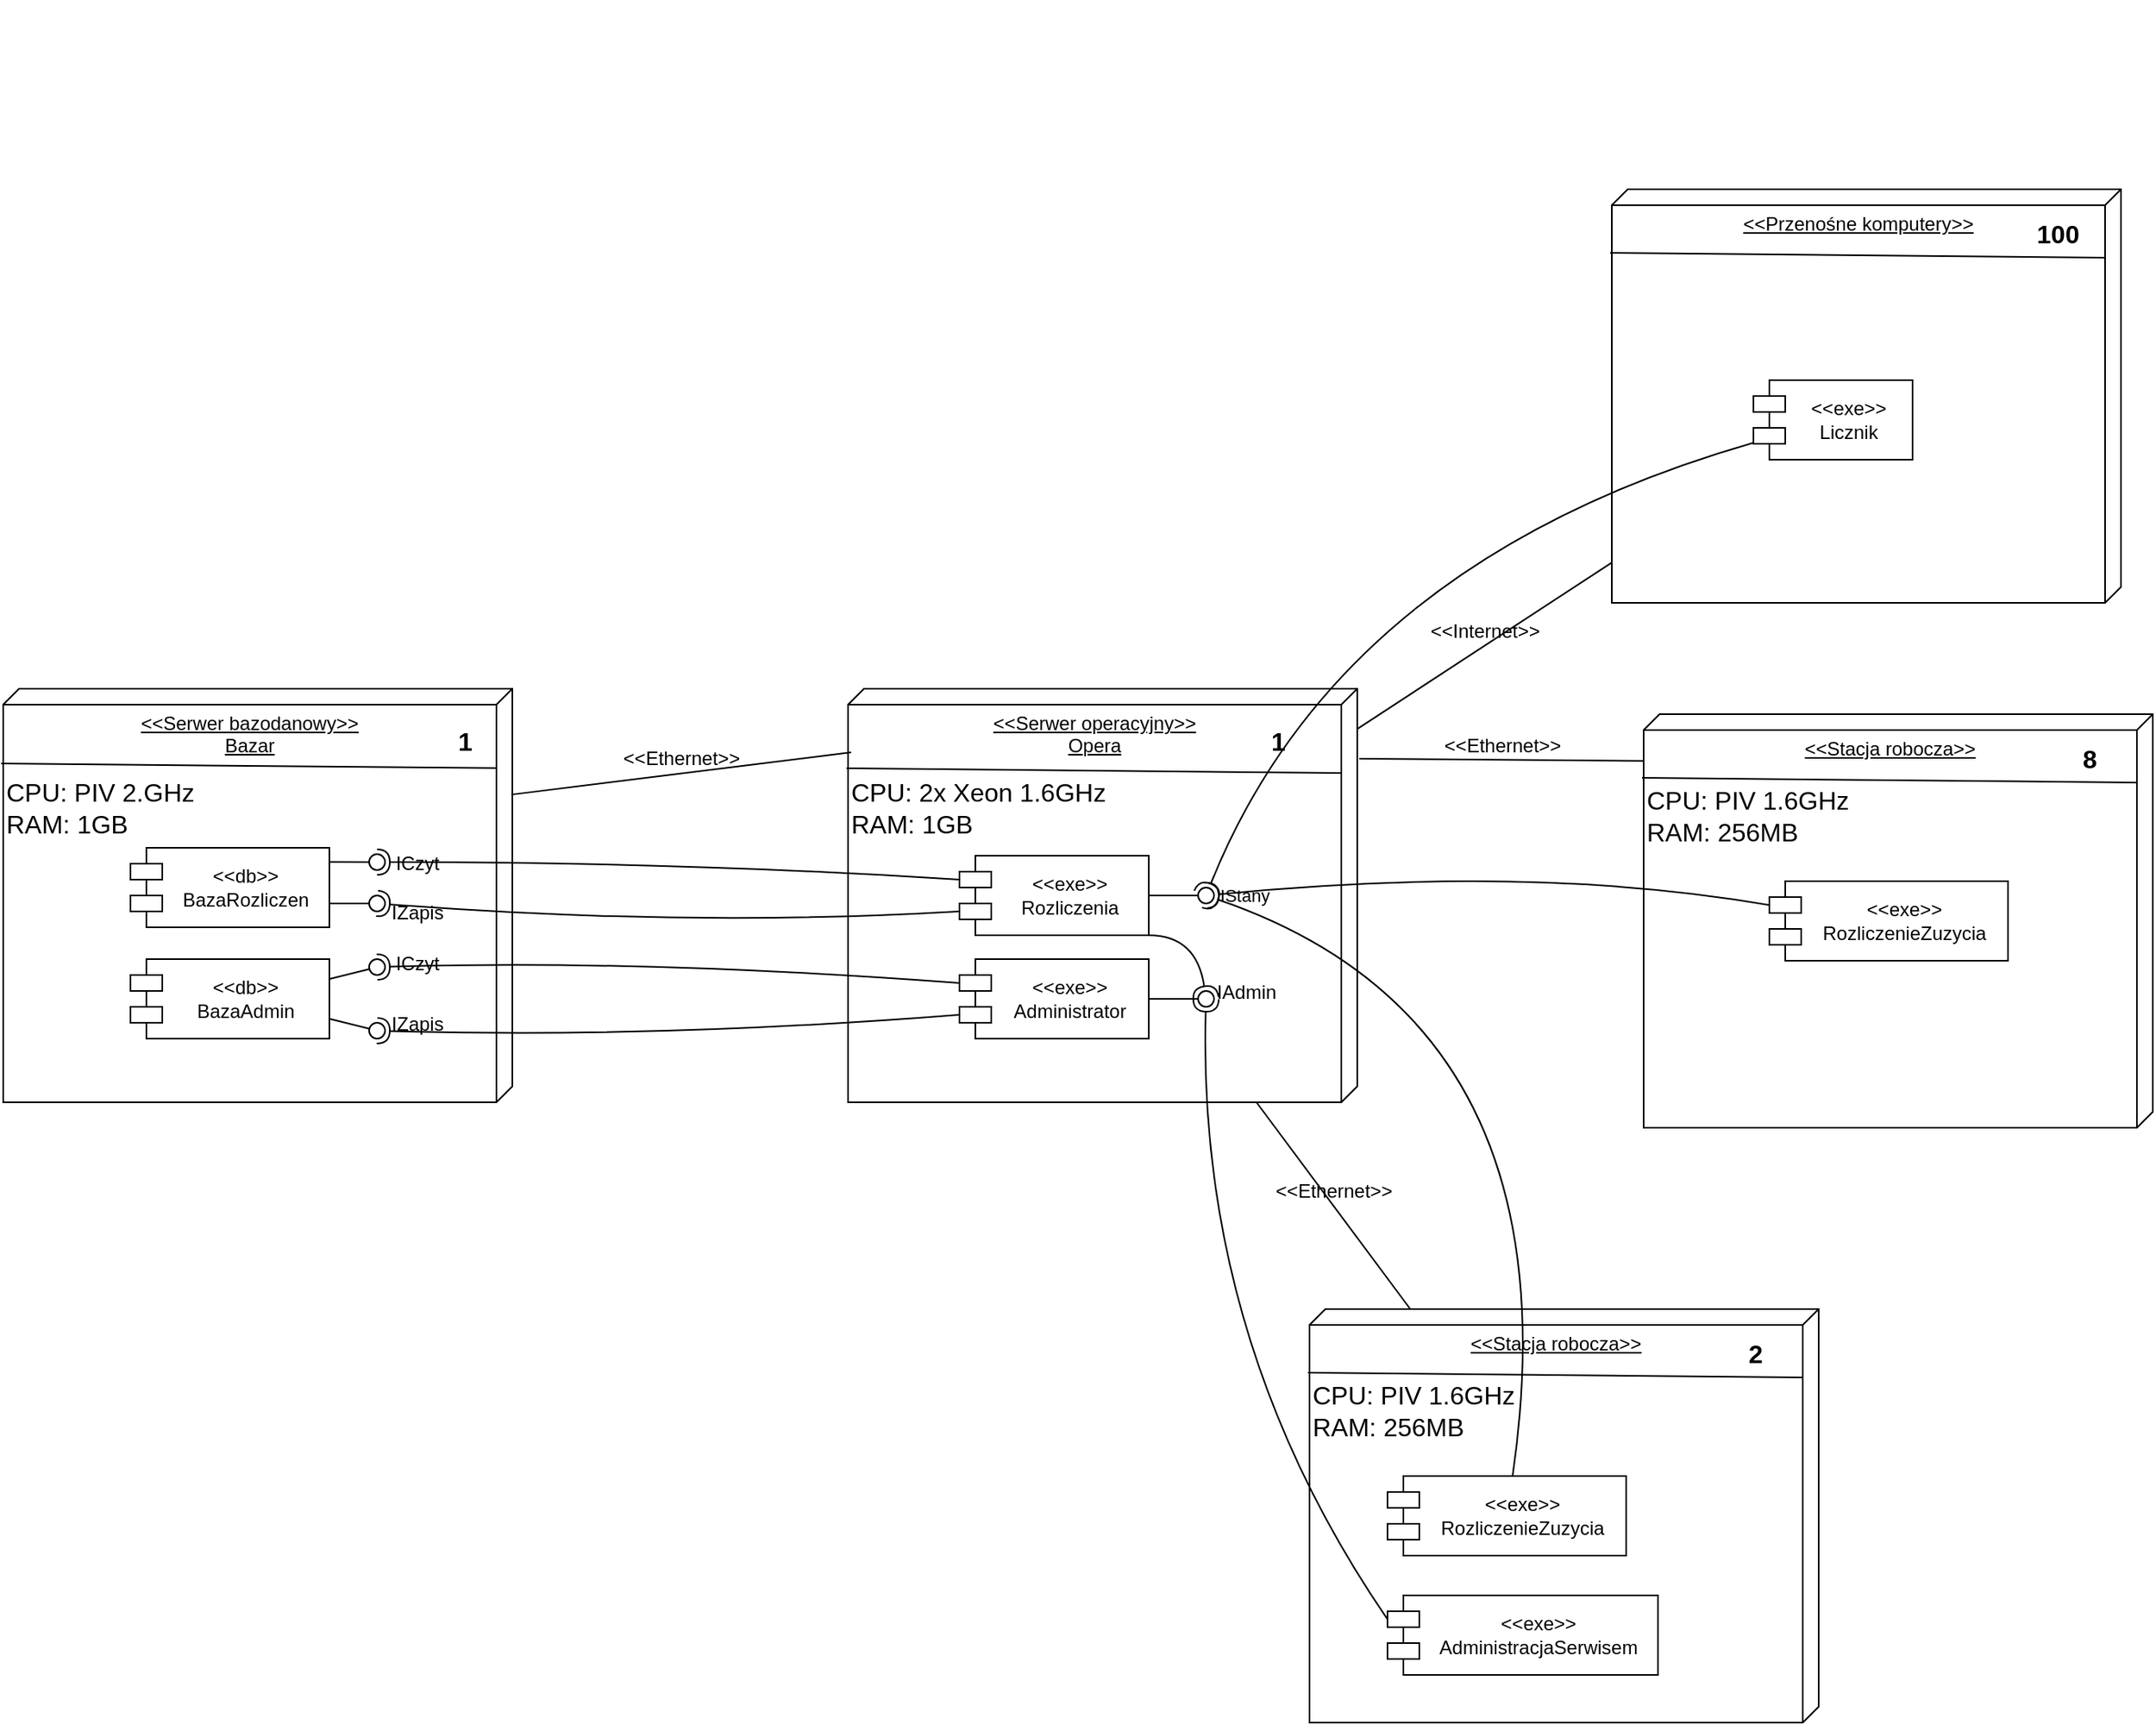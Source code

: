 <mxfile version="24.2.8" type="github">
  <diagram name="Strona-1" id="SIlepOrROydeyQzBnZ1K">
    <mxGraphModel dx="3704" dy="1383" grid="1" gridSize="10" guides="1" tooltips="1" connect="1" arrows="1" fold="1" page="1" pageScale="1" pageWidth="1169" pageHeight="827" math="0" shadow="0">
      <root>
        <mxCell id="0" />
        <mxCell id="1" parent="0" />
        <mxCell id="Q0T3ycxygkGRaUMYLysI-21" value="" style="group;verticalAlign=middle;" parent="1" vertex="1" connectable="0">
          <mxGeometry x="-130" y="623" width="321" height="330" as="geometry" />
        </mxCell>
        <mxCell id="Z8a6H-OdUbg7-ciri4mV-35" value="" style="group" vertex="1" connectable="0" parent="Q0T3ycxygkGRaUMYLysI-21">
          <mxGeometry x="10" y="20" width="321" height="260" as="geometry" />
        </mxCell>
        <mxCell id="Q0T3ycxygkGRaUMYLysI-2" value="&amp;lt;&amp;lt;Serwer operacyjny&amp;gt;&amp;gt;&lt;div&gt;Opera&lt;/div&gt;" style="verticalAlign=top;align=center;spacingTop=8;spacingLeft=2;spacingRight=12;shape=cube;size=10;direction=south;fontStyle=4;html=1;whiteSpace=wrap;" parent="Z8a6H-OdUbg7-ciri4mV-35" vertex="1">
          <mxGeometry x="1" width="320" height="260" as="geometry" />
        </mxCell>
        <mxCell id="Q0T3ycxygkGRaUMYLysI-11" value="CPU: 2x Xeon 1.6GHz&lt;div&gt;RAM: 1GB&lt;/div&gt;" style="text;strokeColor=none;align=left;fillColor=none;html=1;verticalAlign=middle;whiteSpace=wrap;rounded=0;fontSize=16;" parent="Z8a6H-OdUbg7-ciri4mV-35" vertex="1">
          <mxGeometry x="1" y="60" width="310" height="30" as="geometry" />
        </mxCell>
        <mxCell id="Q0T3ycxygkGRaUMYLysI-19" value="" style="endArrow=none;html=1;rounded=0;fontSize=12;startSize=8;endSize=8;curved=1;exitX=0.181;exitY=1.004;exitDx=0;exitDy=0;exitPerimeter=0;entryX=0.192;entryY=0.031;entryDx=0;entryDy=0;entryPerimeter=0;" parent="Z8a6H-OdUbg7-ciri4mV-35" edge="1">
          <mxGeometry width="50" height="50" relative="1" as="geometry">
            <mxPoint y="50" as="sourcePoint" />
            <mxPoint x="311" y="53" as="targetPoint" />
          </mxGeometry>
        </mxCell>
        <mxCell id="Q0T3ycxygkGRaUMYLysI-77" value="&amp;lt;&amp;lt;exe&amp;gt;&amp;gt;&lt;div&gt;Administrator&lt;/div&gt;" style="shape=module;align=left;spacingLeft=20;align=center;verticalAlign=middle;whiteSpace=wrap;html=1;fontFamily=Helvetica;fontSize=12;fontColor=default;labelBackgroundColor=none;" parent="Z8a6H-OdUbg7-ciri4mV-35" vertex="1">
          <mxGeometry x="71" y="170" width="119" height="50" as="geometry" />
        </mxCell>
        <mxCell id="Q0T3ycxygkGRaUMYLysI-80" value="" style="ellipse;whiteSpace=wrap;html=1;align=center;aspect=fixed;fillColor=none;strokeColor=none;resizable=0;perimeter=centerPerimeter;rotatable=0;allowArrows=0;points=[];outlineConnect=1;fontFamily=Helvetica;fontSize=12;fontColor=default;labelBackgroundColor=none;" parent="Z8a6H-OdUbg7-ciri4mV-35" vertex="1">
          <mxGeometry x="221" y="125" width="10" height="10" as="geometry" />
        </mxCell>
        <mxCell id="Q0T3ycxygkGRaUMYLysI-79" value="IAdmin" style="rounded=0;orthogonalLoop=1;jettySize=auto;html=1;endArrow=oval;endFill=0;sketch=0;sourcePerimeterSpacing=0;targetPerimeterSpacing=0;endSize=10;strokeColor=default;align=center;verticalAlign=bottom;fontFamily=Helvetica;fontSize=12;fontColor=default;labelBackgroundColor=none;edgeStyle=none;curved=1;exitX=1;exitY=0.5;exitDx=0;exitDy=0;entryX=0.52;entryY=-0.071;entryDx=0;entryDy=0;entryPerimeter=0;" parent="Z8a6H-OdUbg7-ciri4mV-35" source="Q0T3ycxygkGRaUMYLysI-77" target="Z8a6H-OdUbg7-ciri4mV-40" edge="1">
          <mxGeometry x="1" y="-25" relative="1" as="geometry">
            <mxPoint x="221" y="125" as="sourcePoint" />
            <mxPoint x="25" y="-20" as="offset" />
          </mxGeometry>
        </mxCell>
        <mxCell id="Z8a6H-OdUbg7-ciri4mV-37" value="&amp;lt;&amp;lt;exe&amp;gt;&amp;gt;&lt;div&gt;Rozliczenia&lt;/div&gt;" style="shape=module;align=left;spacingLeft=20;align=center;verticalAlign=middle;whiteSpace=wrap;html=1;fontFamily=Helvetica;fontSize=12;fontColor=default;labelBackgroundColor=none;" vertex="1" parent="Z8a6H-OdUbg7-ciri4mV-35">
          <mxGeometry x="71" y="105" width="119" height="50" as="geometry" />
        </mxCell>
        <mxCell id="Z8a6H-OdUbg7-ciri4mV-40" value="" style="ellipse;whiteSpace=wrap;html=1;align=center;aspect=fixed;fillColor=none;strokeColor=none;resizable=0;perimeter=centerPerimeter;rotatable=0;allowArrows=0;points=[];outlineConnect=1;" vertex="1" parent="Z8a6H-OdUbg7-ciri4mV-35">
          <mxGeometry x="221" y="190" width="10" height="10" as="geometry" />
        </mxCell>
        <mxCell id="Z8a6H-OdUbg7-ciri4mV-41" value="" style="rounded=0;orthogonalLoop=1;jettySize=auto;html=1;endArrow=halfCircle;endFill=0;endSize=6;strokeWidth=1;sketch=0;fontSize=12;curved=1;entryX=0.735;entryY=0.783;entryDx=0;entryDy=0;entryPerimeter=0;exitX=1;exitY=1;exitDx=0;exitDy=0;" edge="1" target="Z8a6H-OdUbg7-ciri4mV-40" parent="Z8a6H-OdUbg7-ciri4mV-35" source="Z8a6H-OdUbg7-ciri4mV-37">
          <mxGeometry relative="1" as="geometry">
            <mxPoint x="246" y="160" as="sourcePoint" />
            <Array as="points">
              <mxPoint x="220" y="155" />
            </Array>
          </mxGeometry>
        </mxCell>
        <mxCell id="Z8a6H-OdUbg7-ciri4mV-42" value="" style="ellipse;whiteSpace=wrap;html=1;align=center;aspect=fixed;fillColor=none;strokeColor=none;resizable=0;perimeter=centerPerimeter;rotatable=0;allowArrows=0;points=[];outlineConnect=1;" vertex="1" parent="Z8a6H-OdUbg7-ciri4mV-35">
          <mxGeometry x="221" y="155" width="10" height="10" as="geometry" />
        </mxCell>
        <mxCell id="Z8a6H-OdUbg7-ciri4mV-52" value="IStany" style="rounded=0;orthogonalLoop=1;jettySize=auto;html=1;endArrow=oval;endFill=0;sketch=0;sourcePerimeterSpacing=0;targetPerimeterSpacing=0;endSize=10;exitX=1;exitY=0.5;exitDx=0;exitDy=0;" edge="1" target="Z8a6H-OdUbg7-ciri4mV-53" parent="Z8a6H-OdUbg7-ciri4mV-35" source="Z8a6H-OdUbg7-ciri4mV-37">
          <mxGeometry x="1" y="24" relative="1" as="geometry">
            <mxPoint x="206" y="130" as="sourcePoint" />
            <mxPoint x="24" y="24" as="offset" />
          </mxGeometry>
        </mxCell>
        <mxCell id="Z8a6H-OdUbg7-ciri4mV-53" value="" style="ellipse;whiteSpace=wrap;html=1;align=center;aspect=fixed;fillColor=none;strokeColor=none;resizable=0;perimeter=centerPerimeter;rotatable=0;allowArrows=0;points=[];outlineConnect=1;" vertex="1" parent="Z8a6H-OdUbg7-ciri4mV-35">
          <mxGeometry x="221" y="125" width="10" height="10" as="geometry" />
        </mxCell>
        <mxCell id="Q0T3ycxygkGRaUMYLysI-37" value="&lt;font style=&quot;font-size: 16px;&quot;&gt;1&lt;/font&gt;" style="text;align=center;fontStyle=1;verticalAlign=middle;spacingLeft=3;spacingRight=3;strokeColor=none;rotatable=0;points=[[0,0.5],[1,0.5]];portConstraint=eastwest;html=1;fontFamily=Helvetica;fontSize=12;fontColor=default;labelBackgroundColor=none;" parent="Z8a6H-OdUbg7-ciri4mV-35" vertex="1">
          <mxGeometry x="231" y="20" width="80" height="26" as="geometry" />
        </mxCell>
        <mxCell id="Q0T3ycxygkGRaUMYLysI-20" value="" style="group" parent="1" vertex="1" connectable="0">
          <mxGeometry x="-650" y="643" width="330" height="260" as="geometry" />
        </mxCell>
        <mxCell id="Q0T3ycxygkGRaUMYLysI-12" value="&amp;lt;&amp;lt;Serwer bazodanowy&amp;gt;&amp;gt;&lt;div&gt;Bazar&lt;/div&gt;" style="verticalAlign=top;align=center;spacingTop=8;spacingLeft=2;spacingRight=12;shape=cube;size=10;direction=south;fontStyle=4;html=1;whiteSpace=wrap;" parent="Q0T3ycxygkGRaUMYLysI-20" vertex="1">
          <mxGeometry width="320" height="260" as="geometry" />
        </mxCell>
        <mxCell id="Q0T3ycxygkGRaUMYLysI-14" value="CPU: PIV 2.GHz&lt;div&gt;RAM: 1GB&lt;/div&gt;" style="text;strokeColor=none;align=left;fillColor=none;html=1;verticalAlign=middle;whiteSpace=wrap;rounded=0;fontSize=16;" parent="Q0T3ycxygkGRaUMYLysI-20" vertex="1">
          <mxGeometry y="60" width="310" height="30" as="geometry" />
        </mxCell>
        <mxCell id="Q0T3ycxygkGRaUMYLysI-18" value="" style="endArrow=none;html=1;rounded=0;fontSize=12;startSize=8;endSize=8;curved=1;exitX=0.181;exitY=1.004;exitDx=0;exitDy=0;exitPerimeter=0;entryX=0.192;entryY=0.031;entryDx=0;entryDy=0;entryPerimeter=0;" parent="Q0T3ycxygkGRaUMYLysI-20" source="Q0T3ycxygkGRaUMYLysI-12" target="Q0T3ycxygkGRaUMYLysI-12" edge="1">
          <mxGeometry width="50" height="50" relative="1" as="geometry">
            <mxPoint x="10" as="sourcePoint" />
            <mxPoint x="60" y="-50" as="targetPoint" />
          </mxGeometry>
        </mxCell>
        <mxCell id="Q0T3ycxygkGRaUMYLysI-38" value="&lt;font style=&quot;font-size: 16px;&quot;&gt;1&lt;/font&gt;" style="text;align=center;fontStyle=1;verticalAlign=middle;spacingLeft=3;spacingRight=3;strokeColor=none;rotatable=0;points=[[0,0.5],[1,0.5]];portConstraint=eastwest;html=1;fontFamily=Helvetica;fontSize=12;fontColor=default;labelBackgroundColor=none;" parent="Q0T3ycxygkGRaUMYLysI-20" vertex="1">
          <mxGeometry x="250" y="20" width="80" height="26" as="geometry" />
        </mxCell>
        <mxCell id="Q0T3ycxygkGRaUMYLysI-47" value="&amp;lt;&amp;lt;db&amp;gt;&amp;gt;&lt;div&gt;BazaRozliczen&lt;/div&gt;" style="shape=module;align=left;spacingLeft=20;align=center;verticalAlign=middle;whiteSpace=wrap;html=1;fontFamily=Helvetica;fontSize=12;fontColor=default;labelBackgroundColor=none;" parent="Q0T3ycxygkGRaUMYLysI-20" vertex="1">
          <mxGeometry x="80" y="100" width="125" height="50" as="geometry" />
        </mxCell>
        <mxCell id="Q0T3ycxygkGRaUMYLysI-54" value="&amp;lt;&amp;lt;db&amp;gt;&amp;gt;&lt;div&gt;BazaAdmin&lt;/div&gt;" style="shape=module;align=left;spacingLeft=20;align=center;verticalAlign=middle;whiteSpace=wrap;html=1;fontFamily=Helvetica;fontSize=12;fontColor=default;labelBackgroundColor=none;" parent="Q0T3ycxygkGRaUMYLysI-20" vertex="1">
          <mxGeometry x="80" y="170" width="125" height="50" as="geometry" />
        </mxCell>
        <mxCell id="Q0T3ycxygkGRaUMYLysI-57" value="" style="ellipse;whiteSpace=wrap;html=1;align=center;aspect=fixed;fillColor=none;strokeColor=none;resizable=0;perimeter=centerPerimeter;rotatable=0;allowArrows=0;points=[];outlineConnect=1;fontFamily=Helvetica;fontSize=12;fontColor=default;labelBackgroundColor=none;" parent="Q0T3ycxygkGRaUMYLysI-20" vertex="1">
          <mxGeometry x="235" y="103" width="10" height="10" as="geometry" />
        </mxCell>
        <mxCell id="Q0T3ycxygkGRaUMYLysI-60" value="" style="ellipse;whiteSpace=wrap;html=1;align=center;aspect=fixed;fillColor=none;strokeColor=none;resizable=0;perimeter=centerPerimeter;rotatable=0;allowArrows=0;points=[];outlineConnect=1;fontFamily=Helvetica;fontSize=12;fontColor=default;labelBackgroundColor=none;" parent="Q0T3ycxygkGRaUMYLysI-20" vertex="1">
          <mxGeometry x="245" y="140" width="10" height="10" as="geometry" />
        </mxCell>
        <mxCell id="Q0T3ycxygkGRaUMYLysI-62" value="ICzyt" style="rounded=0;orthogonalLoop=1;jettySize=auto;html=1;endArrow=oval;endFill=0;sketch=0;sourcePerimeterSpacing=0;targetPerimeterSpacing=0;endSize=10;strokeColor=default;align=center;verticalAlign=bottom;fontFamily=Helvetica;fontSize=12;fontColor=default;labelBackgroundColor=none;edgeStyle=none;curved=1;exitX=1;exitY=0.25;exitDx=0;exitDy=0;" parent="Q0T3ycxygkGRaUMYLysI-20" source="Q0T3ycxygkGRaUMYLysI-54" target="Q0T3ycxygkGRaUMYLysI-63" edge="1">
          <mxGeometry x="1" y="-26" relative="1" as="geometry">
            <mxPoint x="215" y="185" as="sourcePoint" />
            <mxPoint x="19" y="-18" as="offset" />
          </mxGeometry>
        </mxCell>
        <mxCell id="Q0T3ycxygkGRaUMYLysI-63" value="" style="ellipse;whiteSpace=wrap;html=1;align=center;aspect=fixed;fillColor=none;strokeColor=none;resizable=0;perimeter=centerPerimeter;rotatable=0;allowArrows=0;points=[];outlineConnect=1;fontFamily=Helvetica;fontSize=12;fontColor=default;labelBackgroundColor=none;" parent="Q0T3ycxygkGRaUMYLysI-20" vertex="1">
          <mxGeometry x="230" y="170" width="10" height="10" as="geometry" />
        </mxCell>
        <mxCell id="Q0T3ycxygkGRaUMYLysI-65" value="IZapis" style="rounded=0;orthogonalLoop=1;jettySize=auto;html=1;endArrow=oval;endFill=0;sketch=0;sourcePerimeterSpacing=0;targetPerimeterSpacing=0;endSize=10;strokeColor=default;align=center;verticalAlign=bottom;fontFamily=Helvetica;fontSize=12;fontColor=default;labelBackgroundColor=none;edgeStyle=none;curved=1;exitX=1;exitY=0.75;exitDx=0;exitDy=0;" parent="Q0T3ycxygkGRaUMYLysI-20" source="Q0T3ycxygkGRaUMYLysI-54" target="Q0T3ycxygkGRaUMYLysI-66" edge="1">
          <mxGeometry x="1" y="25" relative="1" as="geometry">
            <mxPoint x="215" y="205" as="sourcePoint" />
            <mxPoint x="19" y="29" as="offset" />
          </mxGeometry>
        </mxCell>
        <mxCell id="Q0T3ycxygkGRaUMYLysI-66" value="" style="ellipse;whiteSpace=wrap;html=1;align=center;aspect=fixed;fillColor=none;strokeColor=none;resizable=0;perimeter=centerPerimeter;rotatable=0;allowArrows=0;points=[];outlineConnect=1;fontFamily=Helvetica;fontSize=12;fontColor=default;labelBackgroundColor=none;" parent="Q0T3ycxygkGRaUMYLysI-20" vertex="1">
          <mxGeometry x="230" y="210" width="10" height="10" as="geometry" />
        </mxCell>
        <mxCell id="Q0T3ycxygkGRaUMYLysI-69" value="" style="ellipse;whiteSpace=wrap;html=1;align=center;aspect=fixed;fillColor=none;strokeColor=none;resizable=0;perimeter=centerPerimeter;rotatable=0;allowArrows=0;points=[];outlineConnect=1;fontFamily=Helvetica;fontSize=12;fontColor=default;labelBackgroundColor=none;" parent="Q0T3ycxygkGRaUMYLysI-20" vertex="1">
          <mxGeometry x="235" y="103" width="10" height="10" as="geometry" />
        </mxCell>
        <mxCell id="Q0T3ycxygkGRaUMYLysI-70" value="" style="rounded=0;orthogonalLoop=1;jettySize=auto;html=1;endArrow=halfCircle;endFill=0;endSize=6;strokeWidth=1;sketch=0;strokeColor=default;align=center;verticalAlign=bottom;fontFamily=Helvetica;fontSize=12;fontColor=default;labelBackgroundColor=none;edgeStyle=none;curved=1;exitX=0;exitY=0;exitDx=0;exitDy=35;exitPerimeter=0;" parent="Q0T3ycxygkGRaUMYLysI-20" source="Z8a6H-OdUbg7-ciri4mV-37" edge="1">
          <mxGeometry relative="1" as="geometry">
            <mxPoint x="245" y="135" as="sourcePoint" />
            <mxPoint x="235" y="135" as="targetPoint" />
            <Array as="points">
              <mxPoint x="430" y="150" />
            </Array>
          </mxGeometry>
        </mxCell>
        <mxCell id="Q0T3ycxygkGRaUMYLysI-71" value="IZapis" style="rounded=0;orthogonalLoop=1;jettySize=auto;html=1;endArrow=oval;endFill=0;sketch=0;sourcePerimeterSpacing=0;targetPerimeterSpacing=0;endSize=10;strokeColor=default;align=center;verticalAlign=bottom;fontFamily=Helvetica;fontSize=12;fontColor=default;labelBackgroundColor=none;edgeStyle=none;curved=1;" parent="Q0T3ycxygkGRaUMYLysI-20" edge="1">
          <mxGeometry x="1" y="-29" relative="1" as="geometry">
            <mxPoint x="205" y="135" as="sourcePoint" />
            <mxPoint x="235" y="135" as="targetPoint" />
            <mxPoint x="25" y="-14" as="offset" />
          </mxGeometry>
        </mxCell>
        <mxCell id="Q0T3ycxygkGRaUMYLysI-75" value="ICzyt" style="rounded=0;orthogonalLoop=1;jettySize=auto;html=1;endArrow=oval;endFill=0;sketch=0;sourcePerimeterSpacing=0;targetPerimeterSpacing=0;endSize=10;strokeColor=default;align=center;verticalAlign=middle;fontFamily=Helvetica;fontSize=12;fontColor=default;labelBackgroundColor=none;edgeStyle=none;curved=1;exitX=0.999;exitY=0.178;exitDx=0;exitDy=0;exitPerimeter=0;" parent="Q0T3ycxygkGRaUMYLysI-20" source="Q0T3ycxygkGRaUMYLysI-47" edge="1">
          <mxGeometry x="1" y="-25" relative="1" as="geometry">
            <mxPoint x="210" y="109" as="sourcePoint" />
            <mxPoint x="235" y="109" as="targetPoint" />
            <mxPoint x="25" y="-24" as="offset" />
          </mxGeometry>
        </mxCell>
        <mxCell id="Q0T3ycxygkGRaUMYLysI-74" value="" style="rounded=0;orthogonalLoop=1;jettySize=auto;html=1;endArrow=halfCircle;endFill=0;endSize=6;strokeWidth=1;sketch=0;strokeColor=default;align=center;verticalAlign=bottom;fontFamily=Helvetica;fontSize=12;fontColor=default;labelBackgroundColor=none;edgeStyle=none;curved=1;exitX=0;exitY=0;exitDx=0;exitDy=15;exitPerimeter=0;" parent="Q0T3ycxygkGRaUMYLysI-20" edge="1" source="Z8a6H-OdUbg7-ciri4mV-37">
          <mxGeometry relative="1" as="geometry">
            <mxPoint x="255" y="109" as="sourcePoint" />
            <mxPoint x="235" y="109" as="targetPoint" />
            <Array as="points">
              <mxPoint x="430" y="109" />
            </Array>
          </mxGeometry>
        </mxCell>
        <mxCell id="Q0T3ycxygkGRaUMYLysI-22" value="&amp;lt;&amp;lt;Ethernet&amp;gt;&amp;gt;" style="edgeStyle=none;curved=1;rounded=0;orthogonalLoop=1;jettySize=auto;html=1;fontSize=12;startSize=8;endSize=8;endArrow=none;endFill=0;labelBackgroundColor=none;verticalAlign=bottom;entryX=0.154;entryY=0.994;entryDx=0;entryDy=0;entryPerimeter=0;exitX=0.256;exitY=0.002;exitDx=0;exitDy=0;exitPerimeter=0;" parent="1" source="Q0T3ycxygkGRaUMYLysI-12" target="Q0T3ycxygkGRaUMYLysI-2" edge="1">
          <mxGeometry relative="1" as="geometry" />
        </mxCell>
        <mxCell id="Q0T3ycxygkGRaUMYLysI-25" value="" style="group" parent="1" vertex="1" connectable="0">
          <mxGeometry x="380" y="659" width="321" height="330" as="geometry" />
        </mxCell>
        <mxCell id="Q0T3ycxygkGRaUMYLysI-33" value="" style="group" parent="Q0T3ycxygkGRaUMYLysI-25" vertex="1" connectable="0">
          <mxGeometry width="321" height="260" as="geometry" />
        </mxCell>
        <mxCell id="Q0T3ycxygkGRaUMYLysI-26" value="&amp;lt;&amp;lt;Stacja robocza&amp;gt;&amp;gt;" style="verticalAlign=top;align=center;spacingTop=8;spacingLeft=2;spacingRight=12;shape=cube;size=10;direction=south;fontStyle=4;html=1;whiteSpace=wrap;" parent="Q0T3ycxygkGRaUMYLysI-33" vertex="1">
          <mxGeometry x="1" width="320" height="260" as="geometry" />
        </mxCell>
        <mxCell id="Q0T3ycxygkGRaUMYLysI-27" value="CPU: PIV 1.6GHz&lt;div&gt;RAM: 256MB&lt;/div&gt;" style="text;strokeColor=none;align=left;fillColor=none;html=1;verticalAlign=middle;whiteSpace=wrap;rounded=0;fontSize=16;" parent="Q0T3ycxygkGRaUMYLysI-33" vertex="1">
          <mxGeometry x="1" y="49" width="310" height="30" as="geometry" />
        </mxCell>
        <mxCell id="Q0T3ycxygkGRaUMYLysI-28" value="" style="endArrow=none;html=1;rounded=0;fontSize=12;startSize=8;endSize=8;curved=1;exitX=0.181;exitY=1.004;exitDx=0;exitDy=0;exitPerimeter=0;entryX=0.192;entryY=0.031;entryDx=0;entryDy=0;entryPerimeter=0;" parent="Q0T3ycxygkGRaUMYLysI-33" edge="1">
          <mxGeometry width="50" height="50" relative="1" as="geometry">
            <mxPoint y="40" as="sourcePoint" />
            <mxPoint x="311" y="43" as="targetPoint" />
          </mxGeometry>
        </mxCell>
        <mxCell id="Q0T3ycxygkGRaUMYLysI-36" value="&lt;font style=&quot;font-size: 16px;&quot;&gt;8&lt;/font&gt;" style="text;align=center;fontStyle=1;verticalAlign=middle;spacingLeft=3;spacingRight=3;strokeColor=none;rotatable=0;points=[[0,0.5],[1,0.5]];portConstraint=eastwest;html=1;fontFamily=Helvetica;fontSize=12;fontColor=default;labelBackgroundColor=none;" parent="Q0T3ycxygkGRaUMYLysI-33" vertex="1">
          <mxGeometry x="241" y="15" width="80" height="26" as="geometry" />
        </mxCell>
        <mxCell id="Z8a6H-OdUbg7-ciri4mV-47" value="&amp;lt;&amp;lt;exe&amp;gt;&amp;gt;&lt;div&gt;RozliczenieZuzycia&lt;/div&gt;" style="shape=module;align=left;spacingLeft=20;align=center;verticalAlign=middle;whiteSpace=wrap;html=1;fontFamily=Helvetica;fontSize=12;fontColor=default;labelBackgroundColor=none;" vertex="1" parent="Q0T3ycxygkGRaUMYLysI-33">
          <mxGeometry x="80" y="105" width="150" height="50" as="geometry" />
        </mxCell>
        <mxCell id="Q0T3ycxygkGRaUMYLysI-35" value="&amp;lt;&amp;lt;Ethernet&amp;gt;&amp;gt;" style="edgeStyle=none;curved=1;rounded=0;orthogonalLoop=1;jettySize=auto;html=1;strokeColor=default;align=center;verticalAlign=bottom;fontFamily=Helvetica;fontSize=12;fontColor=default;labelBackgroundColor=none;startSize=8;endArrow=none;endFill=0;endSize=8;exitX=0.169;exitY=-0.004;exitDx=0;exitDy=0;exitPerimeter=0;entryX=0.113;entryY=1;entryDx=0;entryDy=0;entryPerimeter=0;" parent="1" source="Q0T3ycxygkGRaUMYLysI-2" target="Q0T3ycxygkGRaUMYLysI-26" edge="1">
          <mxGeometry relative="1" as="geometry">
            <mxPoint x="200" y="687.283" as="sourcePoint" />
            <mxPoint x="440" y="682.997" as="targetPoint" />
          </mxGeometry>
        </mxCell>
        <mxCell id="Q0T3ycxygkGRaUMYLysI-40" value="" style="group" parent="1" vertex="1" connectable="0">
          <mxGeometry x="360" y="329" width="321" height="330" as="geometry" />
        </mxCell>
        <mxCell id="Q0T3ycxygkGRaUMYLysI-41" value="" style="group" parent="Q0T3ycxygkGRaUMYLysI-40" vertex="1" connectable="0">
          <mxGeometry width="321" height="260" as="geometry" />
        </mxCell>
        <mxCell id="Q0T3ycxygkGRaUMYLysI-42" value="&amp;lt;&amp;lt;Przenośne komputery&amp;gt;&amp;gt;" style="verticalAlign=top;align=center;spacingTop=8;spacingLeft=2;spacingRight=12;shape=cube;size=10;direction=south;fontStyle=4;html=1;whiteSpace=wrap;" parent="Q0T3ycxygkGRaUMYLysI-41" vertex="1">
          <mxGeometry x="1" width="320" height="260" as="geometry" />
        </mxCell>
        <mxCell id="Q0T3ycxygkGRaUMYLysI-44" value="" style="endArrow=none;html=1;rounded=0;fontSize=12;startSize=8;endSize=8;curved=1;exitX=0.181;exitY=1.004;exitDx=0;exitDy=0;exitPerimeter=0;entryX=0.192;entryY=0.031;entryDx=0;entryDy=0;entryPerimeter=0;" parent="Q0T3ycxygkGRaUMYLysI-41" edge="1">
          <mxGeometry width="50" height="50" relative="1" as="geometry">
            <mxPoint y="40" as="sourcePoint" />
            <mxPoint x="311" y="43" as="targetPoint" />
          </mxGeometry>
        </mxCell>
        <mxCell id="Q0T3ycxygkGRaUMYLysI-45" value="&lt;font style=&quot;font-size: 16px;&quot;&gt;100&lt;/font&gt;" style="text;align=center;fontStyle=1;verticalAlign=middle;spacingLeft=3;spacingRight=3;strokeColor=none;rotatable=0;points=[[0,0.5],[1,0.5]];portConstraint=eastwest;html=1;fontFamily=Helvetica;fontSize=12;fontColor=default;labelBackgroundColor=none;" parent="Q0T3ycxygkGRaUMYLysI-41" vertex="1">
          <mxGeometry x="241" y="15" width="80" height="26" as="geometry" />
        </mxCell>
        <mxCell id="Z8a6H-OdUbg7-ciri4mV-28" value="" style="ellipse;whiteSpace=wrap;html=1;align=center;aspect=fixed;fillColor=none;strokeColor=none;resizable=0;perimeter=centerPerimeter;rotatable=0;allowArrows=0;points=[];outlineConnect=1;" vertex="1" parent="Q0T3ycxygkGRaUMYLysI-41">
          <mxGeometry y="80" width="10" height="10" as="geometry" />
        </mxCell>
        <mxCell id="Z8a6H-OdUbg7-ciri4mV-68" value="&amp;lt;&amp;lt;exe&amp;gt;&amp;gt;&lt;div&gt;Licznik&lt;/div&gt;" style="shape=module;align=left;spacingLeft=20;align=center;verticalAlign=middle;whiteSpace=wrap;html=1;" vertex="1" parent="Q0T3ycxygkGRaUMYLysI-41">
          <mxGeometry x="90" y="120" width="100" height="50" as="geometry" />
        </mxCell>
        <mxCell id="Q0T3ycxygkGRaUMYLysI-46" value="&amp;lt;&amp;lt;Internet&amp;gt;&amp;gt;" style="edgeStyle=none;curved=1;rounded=0;orthogonalLoop=1;jettySize=auto;html=1;strokeColor=default;align=center;verticalAlign=bottom;fontFamily=Helvetica;fontSize=12;fontColor=default;labelBackgroundColor=none;startSize=8;endArrow=none;endFill=0;endSize=8;" parent="1" source="Q0T3ycxygkGRaUMYLysI-2" target="Q0T3ycxygkGRaUMYLysI-42" edge="1">
          <mxGeometry relative="1" as="geometry" />
        </mxCell>
        <mxCell id="Q0T3ycxygkGRaUMYLysI-61" value="" style="rounded=0;orthogonalLoop=1;jettySize=auto;html=1;endArrow=halfCircle;endFill=0;endSize=6;strokeWidth=1;sketch=0;strokeColor=default;align=center;verticalAlign=bottom;fontFamily=Helvetica;fontSize=12;fontColor=default;labelBackgroundColor=none;edgeStyle=none;curved=1;exitX=0;exitY=0;exitDx=0;exitDy=15;exitPerimeter=0;" parent="1" source="Q0T3ycxygkGRaUMYLysI-77" target="Q0T3ycxygkGRaUMYLysI-63" edge="1">
          <mxGeometry relative="1" as="geometry">
            <mxPoint x="-425" y="798" as="sourcePoint" />
            <Array as="points">
              <mxPoint x="-250" y="813" />
            </Array>
          </mxGeometry>
        </mxCell>
        <mxCell id="Q0T3ycxygkGRaUMYLysI-64" value="" style="rounded=0;orthogonalLoop=1;jettySize=auto;html=1;endArrow=halfCircle;endFill=0;endSize=6;strokeWidth=1;sketch=0;strokeColor=default;align=center;verticalAlign=bottom;fontFamily=Helvetica;fontSize=12;fontColor=default;labelBackgroundColor=none;edgeStyle=none;curved=1;exitX=0;exitY=0;exitDx=0;exitDy=35;exitPerimeter=0;" parent="1" source="Q0T3ycxygkGRaUMYLysI-77" target="Q0T3ycxygkGRaUMYLysI-66" edge="1">
          <mxGeometry relative="1" as="geometry">
            <mxPoint x="-425" y="818" as="sourcePoint" />
            <Array as="points">
              <mxPoint x="-240" y="863" />
            </Array>
          </mxGeometry>
        </mxCell>
        <mxCell id="Z8a6H-OdUbg7-ciri4mV-34" value="" style="ellipse;whiteSpace=wrap;html=1;align=center;aspect=fixed;fillColor=none;strokeColor=none;resizable=0;perimeter=centerPerimeter;rotatable=0;allowArrows=0;points=[];outlineConnect=1;" vertex="1" parent="1">
          <mxGeometry x="-450" y="250" width="10" height="10" as="geometry" />
        </mxCell>
        <mxCell id="Z8a6H-OdUbg7-ciri4mV-54" value="" style="rounded=0;orthogonalLoop=1;jettySize=auto;html=1;endArrow=halfCircle;endFill=0;endSize=6;strokeWidth=1;sketch=0;fontSize=12;curved=1;exitX=0;exitY=0;exitDx=0;exitDy=15;exitPerimeter=0;" edge="1" target="Z8a6H-OdUbg7-ciri4mV-53" parent="1" source="Z8a6H-OdUbg7-ciri4mV-47">
          <mxGeometry relative="1" as="geometry">
            <mxPoint x="260" y="763" as="sourcePoint" />
            <Array as="points">
              <mxPoint x="310" y="753" />
            </Array>
          </mxGeometry>
        </mxCell>
        <mxCell id="Z8a6H-OdUbg7-ciri4mV-55" value="" style="ellipse;whiteSpace=wrap;html=1;align=center;aspect=fixed;fillColor=none;strokeColor=none;resizable=0;perimeter=centerPerimeter;rotatable=0;allowArrows=0;points=[];outlineConnect=1;" vertex="1" parent="1">
          <mxGeometry x="235" y="758" width="10" height="10" as="geometry" />
        </mxCell>
        <mxCell id="Z8a6H-OdUbg7-ciri4mV-56" value="" style="group" vertex="1" connectable="0" parent="1">
          <mxGeometry x="170" y="1033" width="321" height="260" as="geometry" />
        </mxCell>
        <mxCell id="Z8a6H-OdUbg7-ciri4mV-57" value="&amp;lt;&amp;lt;Stacja robocza&amp;gt;&amp;gt;" style="verticalAlign=top;align=center;spacingTop=8;spacingLeft=2;spacingRight=12;shape=cube;size=10;direction=south;fontStyle=4;html=1;whiteSpace=wrap;" vertex="1" parent="Z8a6H-OdUbg7-ciri4mV-56">
          <mxGeometry x="1" width="320" height="260" as="geometry" />
        </mxCell>
        <mxCell id="Z8a6H-OdUbg7-ciri4mV-58" value="CPU: PIV 1.6GHz&lt;div&gt;RAM: 256MB&lt;/div&gt;" style="text;strokeColor=none;align=left;fillColor=none;html=1;verticalAlign=middle;whiteSpace=wrap;rounded=0;fontSize=16;" vertex="1" parent="Z8a6H-OdUbg7-ciri4mV-56">
          <mxGeometry x="1" y="49" width="310" height="30" as="geometry" />
        </mxCell>
        <mxCell id="Z8a6H-OdUbg7-ciri4mV-59" value="" style="endArrow=none;html=1;rounded=0;fontSize=12;startSize=8;endSize=8;curved=1;exitX=0.181;exitY=1.004;exitDx=0;exitDy=0;exitPerimeter=0;entryX=0.192;entryY=0.031;entryDx=0;entryDy=0;entryPerimeter=0;" edge="1" parent="Z8a6H-OdUbg7-ciri4mV-56">
          <mxGeometry width="50" height="50" relative="1" as="geometry">
            <mxPoint y="40" as="sourcePoint" />
            <mxPoint x="311" y="43" as="targetPoint" />
          </mxGeometry>
        </mxCell>
        <mxCell id="Z8a6H-OdUbg7-ciri4mV-60" value="&lt;font style=&quot;font-size: 16px;&quot;&gt;2&lt;/font&gt;" style="text;align=center;fontStyle=1;verticalAlign=middle;spacingLeft=3;spacingRight=3;strokeColor=none;rotatable=0;points=[[0,0.5],[1,0.5]];portConstraint=eastwest;html=1;fontFamily=Helvetica;fontSize=12;fontColor=default;labelBackgroundColor=none;" vertex="1" parent="Z8a6H-OdUbg7-ciri4mV-56">
          <mxGeometry x="241" y="15" width="80" height="26" as="geometry" />
        </mxCell>
        <mxCell id="Z8a6H-OdUbg7-ciri4mV-61" value="&amp;lt;&amp;lt;exe&amp;gt;&amp;gt;&lt;div&gt;RozliczenieZuzycia&lt;/div&gt;" style="shape=module;align=left;spacingLeft=20;align=center;verticalAlign=middle;whiteSpace=wrap;html=1;fontFamily=Helvetica;fontSize=12;fontColor=default;labelBackgroundColor=none;" vertex="1" parent="Z8a6H-OdUbg7-ciri4mV-56">
          <mxGeometry x="50" y="105" width="150" height="50" as="geometry" />
        </mxCell>
        <mxCell id="Z8a6H-OdUbg7-ciri4mV-65" value="&amp;lt;&amp;lt;exe&amp;gt;&amp;gt;&lt;div&gt;AdministracjaSerwisem&lt;/div&gt;" style="shape=module;align=left;spacingLeft=20;align=center;verticalAlign=middle;whiteSpace=wrap;html=1;fontFamily=Helvetica;fontSize=12;fontColor=default;labelBackgroundColor=none;" vertex="1" parent="Z8a6H-OdUbg7-ciri4mV-56">
          <mxGeometry x="50" y="180" width="170" height="50" as="geometry" />
        </mxCell>
        <mxCell id="Z8a6H-OdUbg7-ciri4mV-62" value="&amp;lt;&amp;lt;Ethernet&amp;gt;&amp;gt;" style="edgeStyle=none;curved=1;rounded=0;orthogonalLoop=1;jettySize=auto;html=1;strokeColor=default;align=center;verticalAlign=bottom;fontFamily=Helvetica;fontSize=12;fontColor=default;labelBackgroundColor=none;startSize=8;endArrow=none;endFill=0;endSize=8;" edge="1" parent="1" source="Q0T3ycxygkGRaUMYLysI-2" target="Z8a6H-OdUbg7-ciri4mV-57">
          <mxGeometry relative="1" as="geometry">
            <mxPoint x="170" y="97" as="sourcePoint" />
            <mxPoint x="408" y="92.997" as="targetPoint" />
          </mxGeometry>
        </mxCell>
        <mxCell id="Z8a6H-OdUbg7-ciri4mV-63" value="" style="rounded=0;orthogonalLoop=1;jettySize=auto;html=1;endArrow=halfCircle;endFill=0;endSize=6;strokeWidth=1;sketch=0;fontSize=12;curved=1;entryX=0.08;entryY=0.58;entryDx=0;entryDy=0;entryPerimeter=0;" edge="1" target="Z8a6H-OdUbg7-ciri4mV-53" parent="1" source="Z8a6H-OdUbg7-ciri4mV-61">
          <mxGeometry relative="1" as="geometry">
            <mxPoint x="166" y="117" as="sourcePoint" />
            <Array as="points">
              <mxPoint x="340" y="853" />
            </Array>
          </mxGeometry>
        </mxCell>
        <mxCell id="Z8a6H-OdUbg7-ciri4mV-64" value="" style="ellipse;whiteSpace=wrap;html=1;align=center;aspect=fixed;fillColor=none;strokeColor=none;resizable=0;perimeter=centerPerimeter;rotatable=0;allowArrows=0;points=[];outlineConnect=1;" vertex="1" parent="1">
          <mxGeometry x="51" y="667" width="10" height="10" as="geometry" />
        </mxCell>
        <mxCell id="Z8a6H-OdUbg7-ciri4mV-66" value="" style="rounded=0;orthogonalLoop=1;jettySize=auto;html=1;endArrow=halfCircle;endFill=0;endSize=6;strokeWidth=1;sketch=0;fontSize=12;curved=1;entryX=0.971;entryY=1.494;entryDx=0;entryDy=0;entryPerimeter=0;exitX=0;exitY=0;exitDx=0;exitDy=15;exitPerimeter=0;" edge="1" target="Z8a6H-OdUbg7-ciri4mV-40" parent="1" source="Z8a6H-OdUbg7-ciri4mV-65">
          <mxGeometry relative="1" as="geometry">
            <mxPoint x="275" y="193" as="sourcePoint" />
            <Array as="points">
              <mxPoint x="100" y="1053" />
            </Array>
          </mxGeometry>
        </mxCell>
        <mxCell id="Z8a6H-OdUbg7-ciri4mV-67" value="" style="ellipse;whiteSpace=wrap;html=1;align=center;aspect=fixed;fillColor=none;strokeColor=none;resizable=0;perimeter=centerPerimeter;rotatable=0;allowArrows=0;points=[];outlineConnect=1;" vertex="1" parent="1">
          <mxGeometry x="690" y="210" width="10" height="10" as="geometry" />
        </mxCell>
        <mxCell id="Z8a6H-OdUbg7-ciri4mV-69" value="" style="rounded=0;orthogonalLoop=1;jettySize=auto;html=1;endArrow=halfCircle;endFill=0;endSize=6;strokeWidth=1;sketch=0;fontSize=12;curved=1;entryX=0.218;entryY=0.465;entryDx=0;entryDy=0;entryPerimeter=0;" edge="1" target="Z8a6H-OdUbg7-ciri4mV-53" parent="1" source="Z8a6H-OdUbg7-ciri4mV-68">
          <mxGeometry relative="1" as="geometry">
            <mxPoint x="146" y="167" as="sourcePoint" />
            <Array as="points">
              <mxPoint x="190" y="563" />
            </Array>
          </mxGeometry>
        </mxCell>
        <mxCell id="Z8a6H-OdUbg7-ciri4mV-70" value="" style="ellipse;whiteSpace=wrap;html=1;align=center;aspect=fixed;fillColor=none;strokeColor=none;resizable=0;perimeter=centerPerimeter;rotatable=0;allowArrows=0;points=[];outlineConnect=1;" vertex="1" parent="1">
          <mxGeometry x="31" y="717" width="10" height="10" as="geometry" />
        </mxCell>
      </root>
    </mxGraphModel>
  </diagram>
</mxfile>
